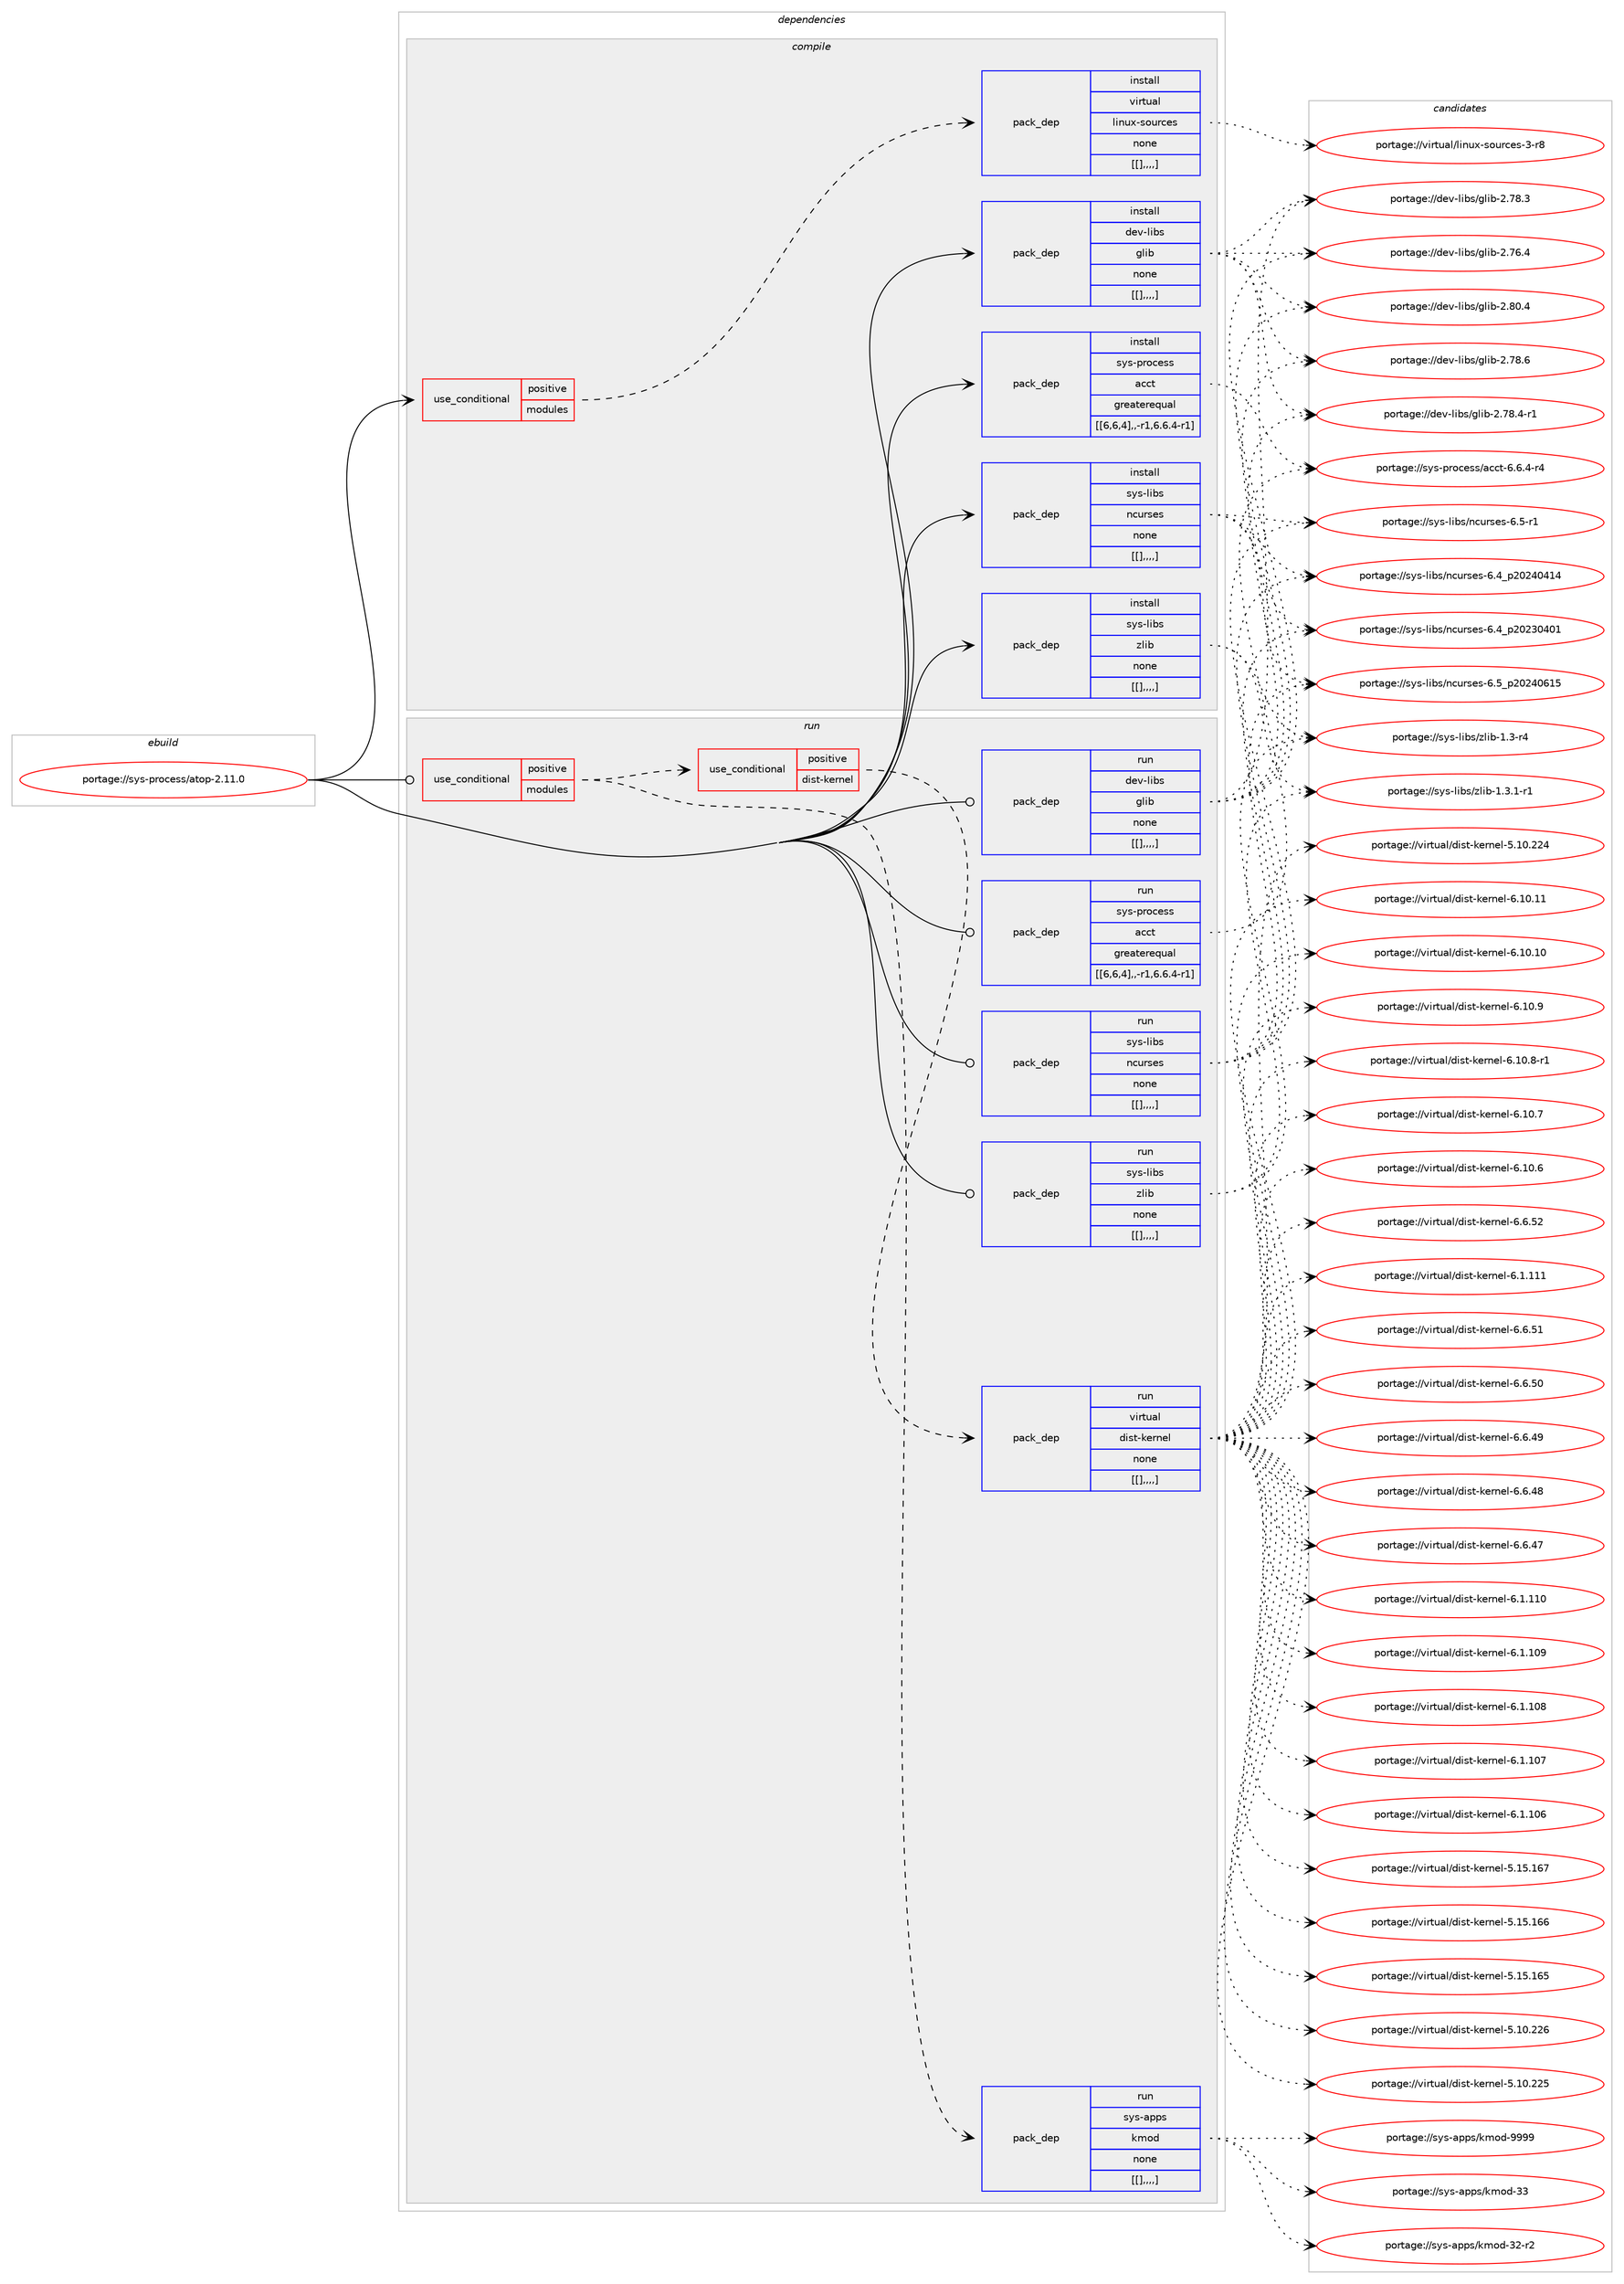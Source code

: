 digraph prolog {

# *************
# Graph options
# *************

newrank=true;
concentrate=true;
compound=true;
graph [rankdir=LR,fontname=Helvetica,fontsize=10,ranksep=1.5];#, ranksep=2.5, nodesep=0.2];
edge  [arrowhead=vee];
node  [fontname=Helvetica,fontsize=10];

# **********
# The ebuild
# **********

subgraph cluster_leftcol {
color=gray;
label=<<i>ebuild</i>>;
id [label="portage://sys-process/atop-2.11.0", color=red, width=4, href="../sys-process/atop-2.11.0.svg"];
}

# ****************
# The dependencies
# ****************

subgraph cluster_midcol {
color=gray;
label=<<i>dependencies</i>>;
subgraph cluster_compile {
fillcolor="#eeeeee";
style=filled;
label=<<i>compile</i>>;
subgraph cond123348 {
dependency456302 [label=<<TABLE BORDER="0" CELLBORDER="1" CELLSPACING="0" CELLPADDING="4"><TR><TD ROWSPAN="3" CELLPADDING="10">use_conditional</TD></TR><TR><TD>positive</TD></TR><TR><TD>modules</TD></TR></TABLE>>, shape=none, color=red];
subgraph pack329942 {
dependency456303 [label=<<TABLE BORDER="0" CELLBORDER="1" CELLSPACING="0" CELLPADDING="4" WIDTH="220"><TR><TD ROWSPAN="6" CELLPADDING="30">pack_dep</TD></TR><TR><TD WIDTH="110">install</TD></TR><TR><TD>virtual</TD></TR><TR><TD>linux-sources</TD></TR><TR><TD>none</TD></TR><TR><TD>[[],,,,]</TD></TR></TABLE>>, shape=none, color=blue];
}
dependency456302:e -> dependency456303:w [weight=20,style="dashed",arrowhead="vee"];
}
id:e -> dependency456302:w [weight=20,style="solid",arrowhead="vee"];
subgraph pack329943 {
dependency456304 [label=<<TABLE BORDER="0" CELLBORDER="1" CELLSPACING="0" CELLPADDING="4" WIDTH="220"><TR><TD ROWSPAN="6" CELLPADDING="30">pack_dep</TD></TR><TR><TD WIDTH="110">install</TD></TR><TR><TD>dev-libs</TD></TR><TR><TD>glib</TD></TR><TR><TD>none</TD></TR><TR><TD>[[],,,,]</TD></TR></TABLE>>, shape=none, color=blue];
}
id:e -> dependency456304:w [weight=20,style="solid",arrowhead="vee"];
subgraph pack329944 {
dependency456305 [label=<<TABLE BORDER="0" CELLBORDER="1" CELLSPACING="0" CELLPADDING="4" WIDTH="220"><TR><TD ROWSPAN="6" CELLPADDING="30">pack_dep</TD></TR><TR><TD WIDTH="110">install</TD></TR><TR><TD>sys-libs</TD></TR><TR><TD>ncurses</TD></TR><TR><TD>none</TD></TR><TR><TD>[[],,,,]</TD></TR></TABLE>>, shape=none, color=blue];
}
id:e -> dependency456305:w [weight=20,style="solid",arrowhead="vee"];
subgraph pack329945 {
dependency456306 [label=<<TABLE BORDER="0" CELLBORDER="1" CELLSPACING="0" CELLPADDING="4" WIDTH="220"><TR><TD ROWSPAN="6" CELLPADDING="30">pack_dep</TD></TR><TR><TD WIDTH="110">install</TD></TR><TR><TD>sys-libs</TD></TR><TR><TD>zlib</TD></TR><TR><TD>none</TD></TR><TR><TD>[[],,,,]</TD></TR></TABLE>>, shape=none, color=blue];
}
id:e -> dependency456306:w [weight=20,style="solid",arrowhead="vee"];
subgraph pack329946 {
dependency456307 [label=<<TABLE BORDER="0" CELLBORDER="1" CELLSPACING="0" CELLPADDING="4" WIDTH="220"><TR><TD ROWSPAN="6" CELLPADDING="30">pack_dep</TD></TR><TR><TD WIDTH="110">install</TD></TR><TR><TD>sys-process</TD></TR><TR><TD>acct</TD></TR><TR><TD>greaterequal</TD></TR><TR><TD>[[6,6,4],,-r1,6.6.4-r1]</TD></TR></TABLE>>, shape=none, color=blue];
}
id:e -> dependency456307:w [weight=20,style="solid",arrowhead="vee"];
}
subgraph cluster_compileandrun {
fillcolor="#eeeeee";
style=filled;
label=<<i>compile and run</i>>;
}
subgraph cluster_run {
fillcolor="#eeeeee";
style=filled;
label=<<i>run</i>>;
subgraph cond123349 {
dependency456308 [label=<<TABLE BORDER="0" CELLBORDER="1" CELLSPACING="0" CELLPADDING="4"><TR><TD ROWSPAN="3" CELLPADDING="10">use_conditional</TD></TR><TR><TD>positive</TD></TR><TR><TD>modules</TD></TR></TABLE>>, shape=none, color=red];
subgraph pack329947 {
dependency456309 [label=<<TABLE BORDER="0" CELLBORDER="1" CELLSPACING="0" CELLPADDING="4" WIDTH="220"><TR><TD ROWSPAN="6" CELLPADDING="30">pack_dep</TD></TR><TR><TD WIDTH="110">run</TD></TR><TR><TD>sys-apps</TD></TR><TR><TD>kmod</TD></TR><TR><TD>none</TD></TR><TR><TD>[[],,,,]</TD></TR></TABLE>>, shape=none, color=blue];
}
dependency456308:e -> dependency456309:w [weight=20,style="dashed",arrowhead="vee"];
subgraph cond123350 {
dependency456310 [label=<<TABLE BORDER="0" CELLBORDER="1" CELLSPACING="0" CELLPADDING="4"><TR><TD ROWSPAN="3" CELLPADDING="10">use_conditional</TD></TR><TR><TD>positive</TD></TR><TR><TD>dist-kernel</TD></TR></TABLE>>, shape=none, color=red];
subgraph pack329948 {
dependency456311 [label=<<TABLE BORDER="0" CELLBORDER="1" CELLSPACING="0" CELLPADDING="4" WIDTH="220"><TR><TD ROWSPAN="6" CELLPADDING="30">pack_dep</TD></TR><TR><TD WIDTH="110">run</TD></TR><TR><TD>virtual</TD></TR><TR><TD>dist-kernel</TD></TR><TR><TD>none</TD></TR><TR><TD>[[],,,,]</TD></TR></TABLE>>, shape=none, color=blue];
}
dependency456310:e -> dependency456311:w [weight=20,style="dashed",arrowhead="vee"];
}
dependency456308:e -> dependency456310:w [weight=20,style="dashed",arrowhead="vee"];
}
id:e -> dependency456308:w [weight=20,style="solid",arrowhead="odot"];
subgraph pack329949 {
dependency456312 [label=<<TABLE BORDER="0" CELLBORDER="1" CELLSPACING="0" CELLPADDING="4" WIDTH="220"><TR><TD ROWSPAN="6" CELLPADDING="30">pack_dep</TD></TR><TR><TD WIDTH="110">run</TD></TR><TR><TD>dev-libs</TD></TR><TR><TD>glib</TD></TR><TR><TD>none</TD></TR><TR><TD>[[],,,,]</TD></TR></TABLE>>, shape=none, color=blue];
}
id:e -> dependency456312:w [weight=20,style="solid",arrowhead="odot"];
subgraph pack329950 {
dependency456313 [label=<<TABLE BORDER="0" CELLBORDER="1" CELLSPACING="0" CELLPADDING="4" WIDTH="220"><TR><TD ROWSPAN="6" CELLPADDING="30">pack_dep</TD></TR><TR><TD WIDTH="110">run</TD></TR><TR><TD>sys-libs</TD></TR><TR><TD>ncurses</TD></TR><TR><TD>none</TD></TR><TR><TD>[[],,,,]</TD></TR></TABLE>>, shape=none, color=blue];
}
id:e -> dependency456313:w [weight=20,style="solid",arrowhead="odot"];
subgraph pack329951 {
dependency456314 [label=<<TABLE BORDER="0" CELLBORDER="1" CELLSPACING="0" CELLPADDING="4" WIDTH="220"><TR><TD ROWSPAN="6" CELLPADDING="30">pack_dep</TD></TR><TR><TD WIDTH="110">run</TD></TR><TR><TD>sys-libs</TD></TR><TR><TD>zlib</TD></TR><TR><TD>none</TD></TR><TR><TD>[[],,,,]</TD></TR></TABLE>>, shape=none, color=blue];
}
id:e -> dependency456314:w [weight=20,style="solid",arrowhead="odot"];
subgraph pack329952 {
dependency456315 [label=<<TABLE BORDER="0" CELLBORDER="1" CELLSPACING="0" CELLPADDING="4" WIDTH="220"><TR><TD ROWSPAN="6" CELLPADDING="30">pack_dep</TD></TR><TR><TD WIDTH="110">run</TD></TR><TR><TD>sys-process</TD></TR><TR><TD>acct</TD></TR><TR><TD>greaterequal</TD></TR><TR><TD>[[6,6,4],,-r1,6.6.4-r1]</TD></TR></TABLE>>, shape=none, color=blue];
}
id:e -> dependency456315:w [weight=20,style="solid",arrowhead="odot"];
}
}

# **************
# The candidates
# **************

subgraph cluster_choices {
rank=same;
color=gray;
label=<<i>candidates</i>>;

subgraph choice329942 {
color=black;
nodesep=1;
choice1181051141161179710847108105110117120451151111171149910111545514511456 [label="portage://virtual/linux-sources-3-r8", color=red, width=4,href="../virtual/linux-sources-3-r8.svg"];
dependency456303:e -> choice1181051141161179710847108105110117120451151111171149910111545514511456:w [style=dotted,weight="100"];
}
subgraph choice329943 {
color=black;
nodesep=1;
choice1001011184510810598115471031081059845504656484652 [label="portage://dev-libs/glib-2.80.4", color=red, width=4,href="../dev-libs/glib-2.80.4.svg"];
choice1001011184510810598115471031081059845504655564654 [label="portage://dev-libs/glib-2.78.6", color=red, width=4,href="../dev-libs/glib-2.78.6.svg"];
choice10010111845108105981154710310810598455046555646524511449 [label="portage://dev-libs/glib-2.78.4-r1", color=red, width=4,href="../dev-libs/glib-2.78.4-r1.svg"];
choice1001011184510810598115471031081059845504655564651 [label="portage://dev-libs/glib-2.78.3", color=red, width=4,href="../dev-libs/glib-2.78.3.svg"];
choice1001011184510810598115471031081059845504655544652 [label="portage://dev-libs/glib-2.76.4", color=red, width=4,href="../dev-libs/glib-2.76.4.svg"];
dependency456304:e -> choice1001011184510810598115471031081059845504656484652:w [style=dotted,weight="100"];
dependency456304:e -> choice1001011184510810598115471031081059845504655564654:w [style=dotted,weight="100"];
dependency456304:e -> choice10010111845108105981154710310810598455046555646524511449:w [style=dotted,weight="100"];
dependency456304:e -> choice1001011184510810598115471031081059845504655564651:w [style=dotted,weight="100"];
dependency456304:e -> choice1001011184510810598115471031081059845504655544652:w [style=dotted,weight="100"];
}
subgraph choice329944 {
color=black;
nodesep=1;
choice1151211154510810598115471109911711411510111545544653951125048505248544953 [label="portage://sys-libs/ncurses-6.5_p20240615", color=red, width=4,href="../sys-libs/ncurses-6.5_p20240615.svg"];
choice11512111545108105981154711099117114115101115455446534511449 [label="portage://sys-libs/ncurses-6.5-r1", color=red, width=4,href="../sys-libs/ncurses-6.5-r1.svg"];
choice1151211154510810598115471109911711411510111545544652951125048505248524952 [label="portage://sys-libs/ncurses-6.4_p20240414", color=red, width=4,href="../sys-libs/ncurses-6.4_p20240414.svg"];
choice1151211154510810598115471109911711411510111545544652951125048505148524849 [label="portage://sys-libs/ncurses-6.4_p20230401", color=red, width=4,href="../sys-libs/ncurses-6.4_p20230401.svg"];
dependency456305:e -> choice1151211154510810598115471109911711411510111545544653951125048505248544953:w [style=dotted,weight="100"];
dependency456305:e -> choice11512111545108105981154711099117114115101115455446534511449:w [style=dotted,weight="100"];
dependency456305:e -> choice1151211154510810598115471109911711411510111545544652951125048505248524952:w [style=dotted,weight="100"];
dependency456305:e -> choice1151211154510810598115471109911711411510111545544652951125048505148524849:w [style=dotted,weight="100"];
}
subgraph choice329945 {
color=black;
nodesep=1;
choice115121115451081059811547122108105984549465146494511449 [label="portage://sys-libs/zlib-1.3.1-r1", color=red, width=4,href="../sys-libs/zlib-1.3.1-r1.svg"];
choice11512111545108105981154712210810598454946514511452 [label="portage://sys-libs/zlib-1.3-r4", color=red, width=4,href="../sys-libs/zlib-1.3-r4.svg"];
dependency456306:e -> choice115121115451081059811547122108105984549465146494511449:w [style=dotted,weight="100"];
dependency456306:e -> choice11512111545108105981154712210810598454946514511452:w [style=dotted,weight="100"];
}
subgraph choice329946 {
color=black;
nodesep=1;
choice1151211154511211411199101115115479799991164554465446524511452 [label="portage://sys-process/acct-6.6.4-r4", color=red, width=4,href="../sys-process/acct-6.6.4-r4.svg"];
dependency456307:e -> choice1151211154511211411199101115115479799991164554465446524511452:w [style=dotted,weight="100"];
}
subgraph choice329947 {
color=black;
nodesep=1;
choice1151211154597112112115471071091111004557575757 [label="portage://sys-apps/kmod-9999", color=red, width=4,href="../sys-apps/kmod-9999.svg"];
choice115121115459711211211547107109111100455151 [label="portage://sys-apps/kmod-33", color=red, width=4,href="../sys-apps/kmod-33.svg"];
choice1151211154597112112115471071091111004551504511450 [label="portage://sys-apps/kmod-32-r2", color=red, width=4,href="../sys-apps/kmod-32-r2.svg"];
dependency456309:e -> choice1151211154597112112115471071091111004557575757:w [style=dotted,weight="100"];
dependency456309:e -> choice115121115459711211211547107109111100455151:w [style=dotted,weight="100"];
dependency456309:e -> choice1151211154597112112115471071091111004551504511450:w [style=dotted,weight="100"];
}
subgraph choice329948 {
color=black;
nodesep=1;
choice1181051141161179710847100105115116451071011141101011084554464948464949 [label="portage://virtual/dist-kernel-6.10.11", color=red, width=4,href="../virtual/dist-kernel-6.10.11.svg"];
choice1181051141161179710847100105115116451071011141101011084554464948464948 [label="portage://virtual/dist-kernel-6.10.10", color=red, width=4,href="../virtual/dist-kernel-6.10.10.svg"];
choice11810511411611797108471001051151164510710111411010110845544649484657 [label="portage://virtual/dist-kernel-6.10.9", color=red, width=4,href="../virtual/dist-kernel-6.10.9.svg"];
choice118105114116117971084710010511511645107101114110101108455446494846564511449 [label="portage://virtual/dist-kernel-6.10.8-r1", color=red, width=4,href="../virtual/dist-kernel-6.10.8-r1.svg"];
choice11810511411611797108471001051151164510710111411010110845544649484655 [label="portage://virtual/dist-kernel-6.10.7", color=red, width=4,href="../virtual/dist-kernel-6.10.7.svg"];
choice11810511411611797108471001051151164510710111411010110845544649484654 [label="portage://virtual/dist-kernel-6.10.6", color=red, width=4,href="../virtual/dist-kernel-6.10.6.svg"];
choice11810511411611797108471001051151164510710111411010110845544654465350 [label="portage://virtual/dist-kernel-6.6.52", color=red, width=4,href="../virtual/dist-kernel-6.6.52.svg"];
choice11810511411611797108471001051151164510710111411010110845544654465349 [label="portage://virtual/dist-kernel-6.6.51", color=red, width=4,href="../virtual/dist-kernel-6.6.51.svg"];
choice11810511411611797108471001051151164510710111411010110845544654465348 [label="portage://virtual/dist-kernel-6.6.50", color=red, width=4,href="../virtual/dist-kernel-6.6.50.svg"];
choice11810511411611797108471001051151164510710111411010110845544654465257 [label="portage://virtual/dist-kernel-6.6.49", color=red, width=4,href="../virtual/dist-kernel-6.6.49.svg"];
choice11810511411611797108471001051151164510710111411010110845544654465256 [label="portage://virtual/dist-kernel-6.6.48", color=red, width=4,href="../virtual/dist-kernel-6.6.48.svg"];
choice11810511411611797108471001051151164510710111411010110845544654465255 [label="portage://virtual/dist-kernel-6.6.47", color=red, width=4,href="../virtual/dist-kernel-6.6.47.svg"];
choice1181051141161179710847100105115116451071011141101011084554464946494949 [label="portage://virtual/dist-kernel-6.1.111", color=red, width=4,href="../virtual/dist-kernel-6.1.111.svg"];
choice1181051141161179710847100105115116451071011141101011084554464946494948 [label="portage://virtual/dist-kernel-6.1.110", color=red, width=4,href="../virtual/dist-kernel-6.1.110.svg"];
choice1181051141161179710847100105115116451071011141101011084554464946494857 [label="portage://virtual/dist-kernel-6.1.109", color=red, width=4,href="../virtual/dist-kernel-6.1.109.svg"];
choice1181051141161179710847100105115116451071011141101011084554464946494856 [label="portage://virtual/dist-kernel-6.1.108", color=red, width=4,href="../virtual/dist-kernel-6.1.108.svg"];
choice1181051141161179710847100105115116451071011141101011084554464946494855 [label="portage://virtual/dist-kernel-6.1.107", color=red, width=4,href="../virtual/dist-kernel-6.1.107.svg"];
choice1181051141161179710847100105115116451071011141101011084554464946494854 [label="portage://virtual/dist-kernel-6.1.106", color=red, width=4,href="../virtual/dist-kernel-6.1.106.svg"];
choice118105114116117971084710010511511645107101114110101108455346495346495455 [label="portage://virtual/dist-kernel-5.15.167", color=red, width=4,href="../virtual/dist-kernel-5.15.167.svg"];
choice118105114116117971084710010511511645107101114110101108455346495346495454 [label="portage://virtual/dist-kernel-5.15.166", color=red, width=4,href="../virtual/dist-kernel-5.15.166.svg"];
choice118105114116117971084710010511511645107101114110101108455346495346495453 [label="portage://virtual/dist-kernel-5.15.165", color=red, width=4,href="../virtual/dist-kernel-5.15.165.svg"];
choice118105114116117971084710010511511645107101114110101108455346494846505054 [label="portage://virtual/dist-kernel-5.10.226", color=red, width=4,href="../virtual/dist-kernel-5.10.226.svg"];
choice118105114116117971084710010511511645107101114110101108455346494846505053 [label="portage://virtual/dist-kernel-5.10.225", color=red, width=4,href="../virtual/dist-kernel-5.10.225.svg"];
choice118105114116117971084710010511511645107101114110101108455346494846505052 [label="portage://virtual/dist-kernel-5.10.224", color=red, width=4,href="../virtual/dist-kernel-5.10.224.svg"];
dependency456311:e -> choice1181051141161179710847100105115116451071011141101011084554464948464949:w [style=dotted,weight="100"];
dependency456311:e -> choice1181051141161179710847100105115116451071011141101011084554464948464948:w [style=dotted,weight="100"];
dependency456311:e -> choice11810511411611797108471001051151164510710111411010110845544649484657:w [style=dotted,weight="100"];
dependency456311:e -> choice118105114116117971084710010511511645107101114110101108455446494846564511449:w [style=dotted,weight="100"];
dependency456311:e -> choice11810511411611797108471001051151164510710111411010110845544649484655:w [style=dotted,weight="100"];
dependency456311:e -> choice11810511411611797108471001051151164510710111411010110845544649484654:w [style=dotted,weight="100"];
dependency456311:e -> choice11810511411611797108471001051151164510710111411010110845544654465350:w [style=dotted,weight="100"];
dependency456311:e -> choice11810511411611797108471001051151164510710111411010110845544654465349:w [style=dotted,weight="100"];
dependency456311:e -> choice11810511411611797108471001051151164510710111411010110845544654465348:w [style=dotted,weight="100"];
dependency456311:e -> choice11810511411611797108471001051151164510710111411010110845544654465257:w [style=dotted,weight="100"];
dependency456311:e -> choice11810511411611797108471001051151164510710111411010110845544654465256:w [style=dotted,weight="100"];
dependency456311:e -> choice11810511411611797108471001051151164510710111411010110845544654465255:w [style=dotted,weight="100"];
dependency456311:e -> choice1181051141161179710847100105115116451071011141101011084554464946494949:w [style=dotted,weight="100"];
dependency456311:e -> choice1181051141161179710847100105115116451071011141101011084554464946494948:w [style=dotted,weight="100"];
dependency456311:e -> choice1181051141161179710847100105115116451071011141101011084554464946494857:w [style=dotted,weight="100"];
dependency456311:e -> choice1181051141161179710847100105115116451071011141101011084554464946494856:w [style=dotted,weight="100"];
dependency456311:e -> choice1181051141161179710847100105115116451071011141101011084554464946494855:w [style=dotted,weight="100"];
dependency456311:e -> choice1181051141161179710847100105115116451071011141101011084554464946494854:w [style=dotted,weight="100"];
dependency456311:e -> choice118105114116117971084710010511511645107101114110101108455346495346495455:w [style=dotted,weight="100"];
dependency456311:e -> choice118105114116117971084710010511511645107101114110101108455346495346495454:w [style=dotted,weight="100"];
dependency456311:e -> choice118105114116117971084710010511511645107101114110101108455346495346495453:w [style=dotted,weight="100"];
dependency456311:e -> choice118105114116117971084710010511511645107101114110101108455346494846505054:w [style=dotted,weight="100"];
dependency456311:e -> choice118105114116117971084710010511511645107101114110101108455346494846505053:w [style=dotted,weight="100"];
dependency456311:e -> choice118105114116117971084710010511511645107101114110101108455346494846505052:w [style=dotted,weight="100"];
}
subgraph choice329949 {
color=black;
nodesep=1;
choice1001011184510810598115471031081059845504656484652 [label="portage://dev-libs/glib-2.80.4", color=red, width=4,href="../dev-libs/glib-2.80.4.svg"];
choice1001011184510810598115471031081059845504655564654 [label="portage://dev-libs/glib-2.78.6", color=red, width=4,href="../dev-libs/glib-2.78.6.svg"];
choice10010111845108105981154710310810598455046555646524511449 [label="portage://dev-libs/glib-2.78.4-r1", color=red, width=4,href="../dev-libs/glib-2.78.4-r1.svg"];
choice1001011184510810598115471031081059845504655564651 [label="portage://dev-libs/glib-2.78.3", color=red, width=4,href="../dev-libs/glib-2.78.3.svg"];
choice1001011184510810598115471031081059845504655544652 [label="portage://dev-libs/glib-2.76.4", color=red, width=4,href="../dev-libs/glib-2.76.4.svg"];
dependency456312:e -> choice1001011184510810598115471031081059845504656484652:w [style=dotted,weight="100"];
dependency456312:e -> choice1001011184510810598115471031081059845504655564654:w [style=dotted,weight="100"];
dependency456312:e -> choice10010111845108105981154710310810598455046555646524511449:w [style=dotted,weight="100"];
dependency456312:e -> choice1001011184510810598115471031081059845504655564651:w [style=dotted,weight="100"];
dependency456312:e -> choice1001011184510810598115471031081059845504655544652:w [style=dotted,weight="100"];
}
subgraph choice329950 {
color=black;
nodesep=1;
choice1151211154510810598115471109911711411510111545544653951125048505248544953 [label="portage://sys-libs/ncurses-6.5_p20240615", color=red, width=4,href="../sys-libs/ncurses-6.5_p20240615.svg"];
choice11512111545108105981154711099117114115101115455446534511449 [label="portage://sys-libs/ncurses-6.5-r1", color=red, width=4,href="../sys-libs/ncurses-6.5-r1.svg"];
choice1151211154510810598115471109911711411510111545544652951125048505248524952 [label="portage://sys-libs/ncurses-6.4_p20240414", color=red, width=4,href="../sys-libs/ncurses-6.4_p20240414.svg"];
choice1151211154510810598115471109911711411510111545544652951125048505148524849 [label="portage://sys-libs/ncurses-6.4_p20230401", color=red, width=4,href="../sys-libs/ncurses-6.4_p20230401.svg"];
dependency456313:e -> choice1151211154510810598115471109911711411510111545544653951125048505248544953:w [style=dotted,weight="100"];
dependency456313:e -> choice11512111545108105981154711099117114115101115455446534511449:w [style=dotted,weight="100"];
dependency456313:e -> choice1151211154510810598115471109911711411510111545544652951125048505248524952:w [style=dotted,weight="100"];
dependency456313:e -> choice1151211154510810598115471109911711411510111545544652951125048505148524849:w [style=dotted,weight="100"];
}
subgraph choice329951 {
color=black;
nodesep=1;
choice115121115451081059811547122108105984549465146494511449 [label="portage://sys-libs/zlib-1.3.1-r1", color=red, width=4,href="../sys-libs/zlib-1.3.1-r1.svg"];
choice11512111545108105981154712210810598454946514511452 [label="portage://sys-libs/zlib-1.3-r4", color=red, width=4,href="../sys-libs/zlib-1.3-r4.svg"];
dependency456314:e -> choice115121115451081059811547122108105984549465146494511449:w [style=dotted,weight="100"];
dependency456314:e -> choice11512111545108105981154712210810598454946514511452:w [style=dotted,weight="100"];
}
subgraph choice329952 {
color=black;
nodesep=1;
choice1151211154511211411199101115115479799991164554465446524511452 [label="portage://sys-process/acct-6.6.4-r4", color=red, width=4,href="../sys-process/acct-6.6.4-r4.svg"];
dependency456315:e -> choice1151211154511211411199101115115479799991164554465446524511452:w [style=dotted,weight="100"];
}
}

}
